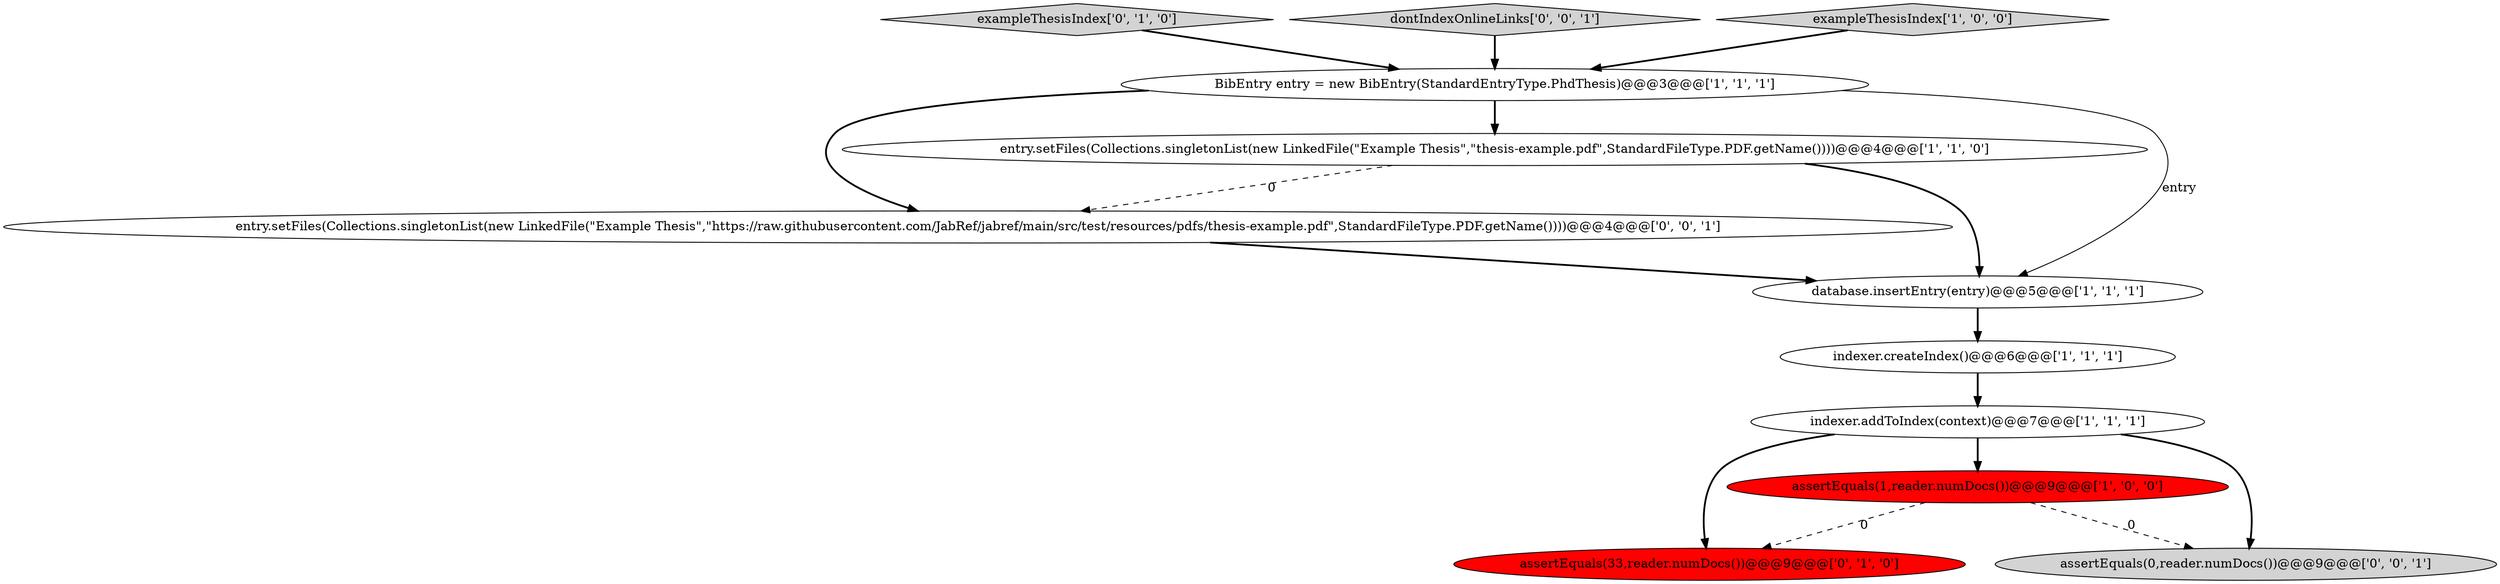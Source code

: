 digraph {
2 [style = filled, label = "BibEntry entry = new BibEntry(StandardEntryType.PhdThesis)@@@3@@@['1', '1', '1']", fillcolor = white, shape = ellipse image = "AAA0AAABBB1BBB"];
3 [style = filled, label = "indexer.createIndex()@@@6@@@['1', '1', '1']", fillcolor = white, shape = ellipse image = "AAA0AAABBB1BBB"];
8 [style = filled, label = "exampleThesisIndex['0', '1', '0']", fillcolor = lightgray, shape = diamond image = "AAA0AAABBB2BBB"];
7 [style = filled, label = "assertEquals(33,reader.numDocs())@@@9@@@['0', '1', '0']", fillcolor = red, shape = ellipse image = "AAA1AAABBB2BBB"];
1 [style = filled, label = "assertEquals(1,reader.numDocs())@@@9@@@['1', '0', '0']", fillcolor = red, shape = ellipse image = "AAA1AAABBB1BBB"];
9 [style = filled, label = "entry.setFiles(Collections.singletonList(new LinkedFile(\"Example Thesis\",\"https://raw.githubusercontent.com/JabRef/jabref/main/src/test/resources/pdfs/thesis-example.pdf\",StandardFileType.PDF.getName())))@@@4@@@['0', '0', '1']", fillcolor = white, shape = ellipse image = "AAA0AAABBB3BBB"];
0 [style = filled, label = "entry.setFiles(Collections.singletonList(new LinkedFile(\"Example Thesis\",\"thesis-example.pdf\",StandardFileType.PDF.getName())))@@@4@@@['1', '1', '0']", fillcolor = white, shape = ellipse image = "AAA0AAABBB1BBB"];
11 [style = filled, label = "dontIndexOnlineLinks['0', '0', '1']", fillcolor = lightgray, shape = diamond image = "AAA0AAABBB3BBB"];
5 [style = filled, label = "database.insertEntry(entry)@@@5@@@['1', '1', '1']", fillcolor = white, shape = ellipse image = "AAA0AAABBB1BBB"];
10 [style = filled, label = "assertEquals(0,reader.numDocs())@@@9@@@['0', '0', '1']", fillcolor = lightgray, shape = ellipse image = "AAA0AAABBB3BBB"];
6 [style = filled, label = "exampleThesisIndex['1', '0', '0']", fillcolor = lightgray, shape = diamond image = "AAA0AAABBB1BBB"];
4 [style = filled, label = "indexer.addToIndex(context)@@@7@@@['1', '1', '1']", fillcolor = white, shape = ellipse image = "AAA0AAABBB1BBB"];
9->5 [style = bold, label=""];
5->3 [style = bold, label=""];
4->10 [style = bold, label=""];
2->5 [style = solid, label="entry"];
4->1 [style = bold, label=""];
2->0 [style = bold, label=""];
0->9 [style = dashed, label="0"];
2->9 [style = bold, label=""];
1->7 [style = dashed, label="0"];
1->10 [style = dashed, label="0"];
8->2 [style = bold, label=""];
3->4 [style = bold, label=""];
11->2 [style = bold, label=""];
4->7 [style = bold, label=""];
0->5 [style = bold, label=""];
6->2 [style = bold, label=""];
}

